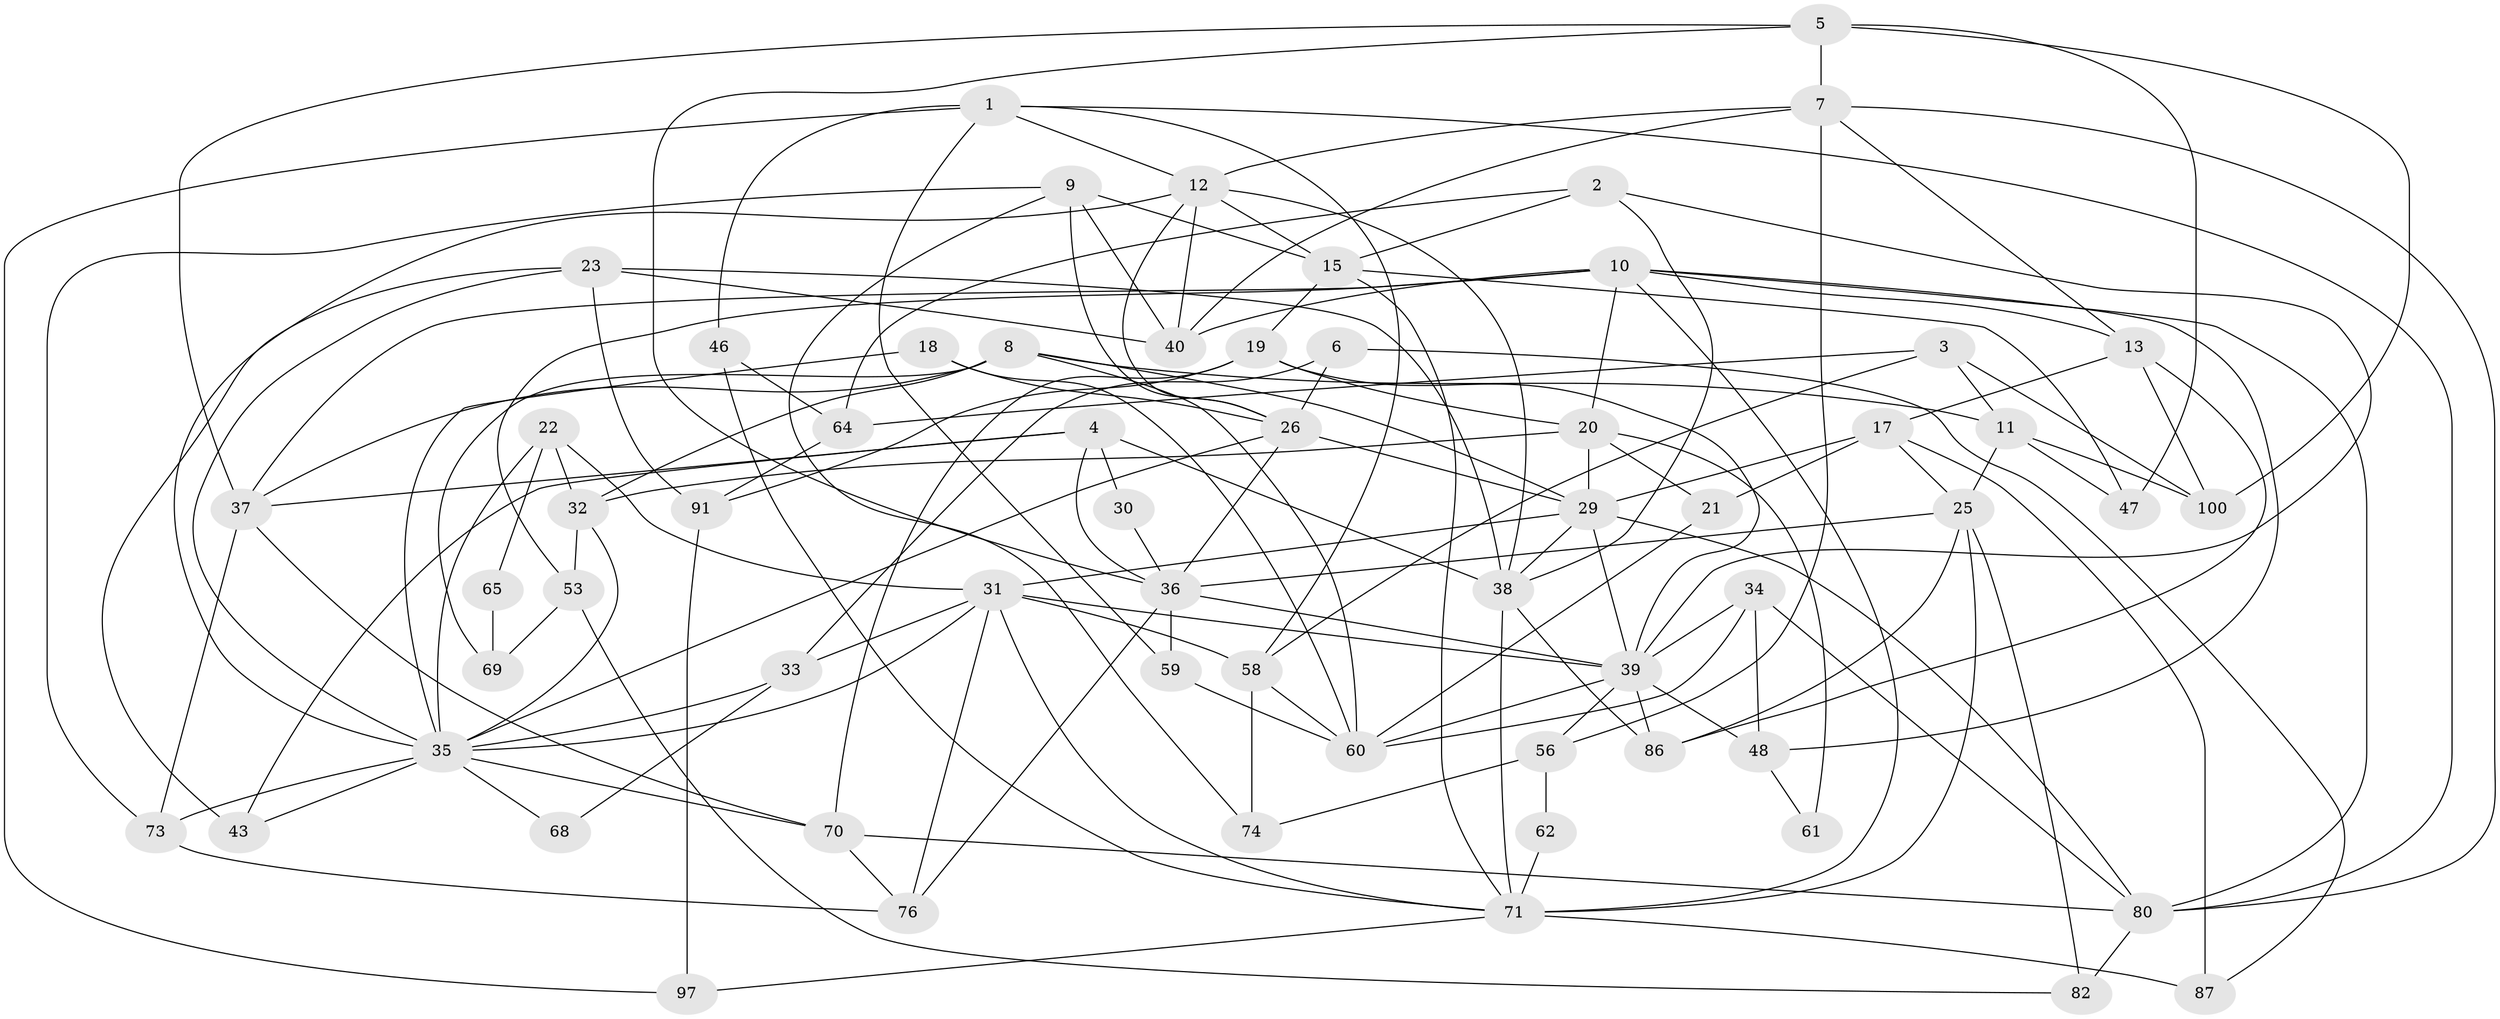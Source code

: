 // original degree distribution, {4: 0.36, 3: 0.28, 5: 0.13, 6: 0.07, 2: 0.1, 7: 0.03, 8: 0.03}
// Generated by graph-tools (version 1.1) at 2025/11/02/21/25 10:11:14]
// undirected, 62 vertices, 151 edges
graph export_dot {
graph [start="1"]
  node [color=gray90,style=filled];
  1 [super="+98"];
  2;
  3 [super="+14"];
  4;
  5;
  6;
  7 [super="+88"];
  8 [super="+24"];
  9 [super="+55"];
  10 [super="+78"];
  11;
  12 [super="+27"];
  13 [super="+90"];
  15 [super="+16"];
  17 [super="+41"];
  18;
  19 [super="+96"];
  20 [super="+66"];
  21 [super="+89"];
  22 [super="+49"];
  23 [super="+28"];
  25 [super="+51"];
  26 [super="+52"];
  29 [super="+42"];
  30;
  31 [super="+57"];
  32 [super="+44"];
  33;
  34;
  35 [super="+45"];
  36 [super="+84"];
  37 [super="+50"];
  38 [super="+85"];
  39 [super="+54"];
  40 [super="+67"];
  43;
  46;
  47 [super="+77"];
  48;
  53;
  56 [super="+83"];
  58 [super="+63"];
  59;
  60 [super="+75"];
  61;
  62;
  64 [super="+72"];
  65;
  68;
  69 [super="+79"];
  70 [super="+94"];
  71 [super="+93"];
  73 [super="+92"];
  74;
  76 [super="+81"];
  80 [super="+95"];
  82;
  86;
  87;
  91 [super="+99"];
  97;
  100;
  1 -- 59;
  1 -- 80;
  1 -- 12;
  1 -- 46;
  1 -- 97;
  1 -- 58;
  2 -- 64;
  2 -- 39;
  2 -- 38;
  2 -- 15;
  3 -- 58;
  3 -- 100;
  3 -- 11;
  3 -- 64;
  4 -- 30;
  4 -- 43;
  4 -- 37;
  4 -- 38;
  4 -- 36;
  5 -- 100;
  5 -- 47;
  5 -- 37;
  5 -- 7;
  5 -- 36;
  6 -- 33;
  6 -- 26;
  6 -- 87;
  7 -- 12;
  7 -- 13;
  7 -- 56;
  7 -- 80;
  7 -- 40;
  8 -- 11;
  8 -- 37 [weight=2];
  8 -- 32;
  8 -- 60;
  8 -- 29;
  8 -- 69;
  9 -- 40;
  9 -- 74;
  9 -- 15;
  9 -- 26;
  9 -- 73;
  10 -- 13;
  10 -- 20;
  10 -- 48;
  10 -- 80;
  10 -- 37;
  10 -- 53;
  10 -- 71;
  10 -- 40;
  11 -- 100;
  11 -- 25;
  11 -- 47;
  12 -- 38;
  12 -- 40;
  12 -- 26;
  12 -- 35;
  12 -- 15;
  13 -- 17;
  13 -- 100;
  13 -- 86;
  15 -- 71;
  15 -- 19;
  15 -- 47;
  17 -- 87;
  17 -- 21 [weight=2];
  17 -- 25;
  17 -- 29;
  18 -- 35;
  18 -- 60;
  18 -- 26;
  19 -- 70;
  19 -- 20;
  19 -- 39;
  19 -- 91;
  20 -- 61;
  20 -- 21;
  20 -- 29;
  20 -- 32;
  21 -- 60;
  22 -- 31;
  22 -- 65;
  22 -- 32;
  22 -- 35;
  23 -- 35;
  23 -- 40;
  23 -- 38;
  23 -- 43;
  23 -- 91;
  25 -- 86;
  25 -- 82;
  25 -- 71;
  25 -- 36;
  26 -- 35;
  26 -- 36;
  26 -- 29;
  29 -- 38;
  29 -- 39;
  29 -- 31;
  29 -- 80;
  30 -- 36;
  31 -- 71;
  31 -- 35;
  31 -- 33;
  31 -- 39;
  31 -- 58;
  31 -- 76;
  32 -- 35;
  32 -- 53;
  33 -- 68;
  33 -- 35;
  34 -- 80;
  34 -- 48;
  34 -- 39;
  34 -- 60;
  35 -- 70;
  35 -- 68;
  35 -- 73;
  35 -- 43;
  36 -- 39 [weight=2];
  36 -- 76;
  36 -- 59;
  37 -- 70;
  37 -- 73;
  38 -- 86;
  38 -- 71;
  39 -- 48;
  39 -- 86;
  39 -- 56;
  39 -- 60;
  46 -- 71;
  46 -- 64;
  48 -- 61;
  53 -- 82;
  53 -- 69;
  56 -- 62 [weight=2];
  56 -- 74;
  58 -- 74 [weight=2];
  58 -- 60;
  59 -- 60;
  62 -- 71 [weight=2];
  64 -- 91;
  65 -- 69;
  70 -- 76;
  70 -- 80;
  71 -- 87;
  71 -- 97;
  73 -- 76;
  80 -- 82;
  91 -- 97;
}
